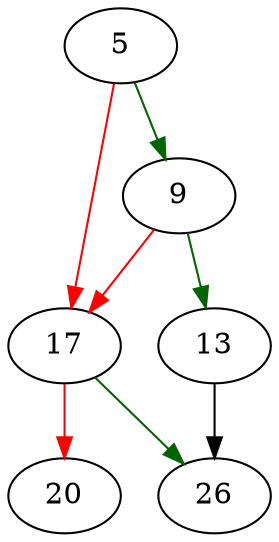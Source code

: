 strict digraph "add_exclude_file" {
	// Node definitions.
	5 [entry=true];
	9;
	17;
	13;
	26;
	20;

	// Edge definitions.
	5 -> 9 [
		color=darkgreen
		cond=true
	];
	5 -> 17 [
		color=red
		cond=false
	];
	9 -> 17 [
		color=red
		cond=false
	];
	9 -> 13 [
		color=darkgreen
		cond=true
	];
	17 -> 26 [
		color=darkgreen
		cond=true
	];
	17 -> 20 [
		color=red
		cond=false
	];
	13 -> 26;
}